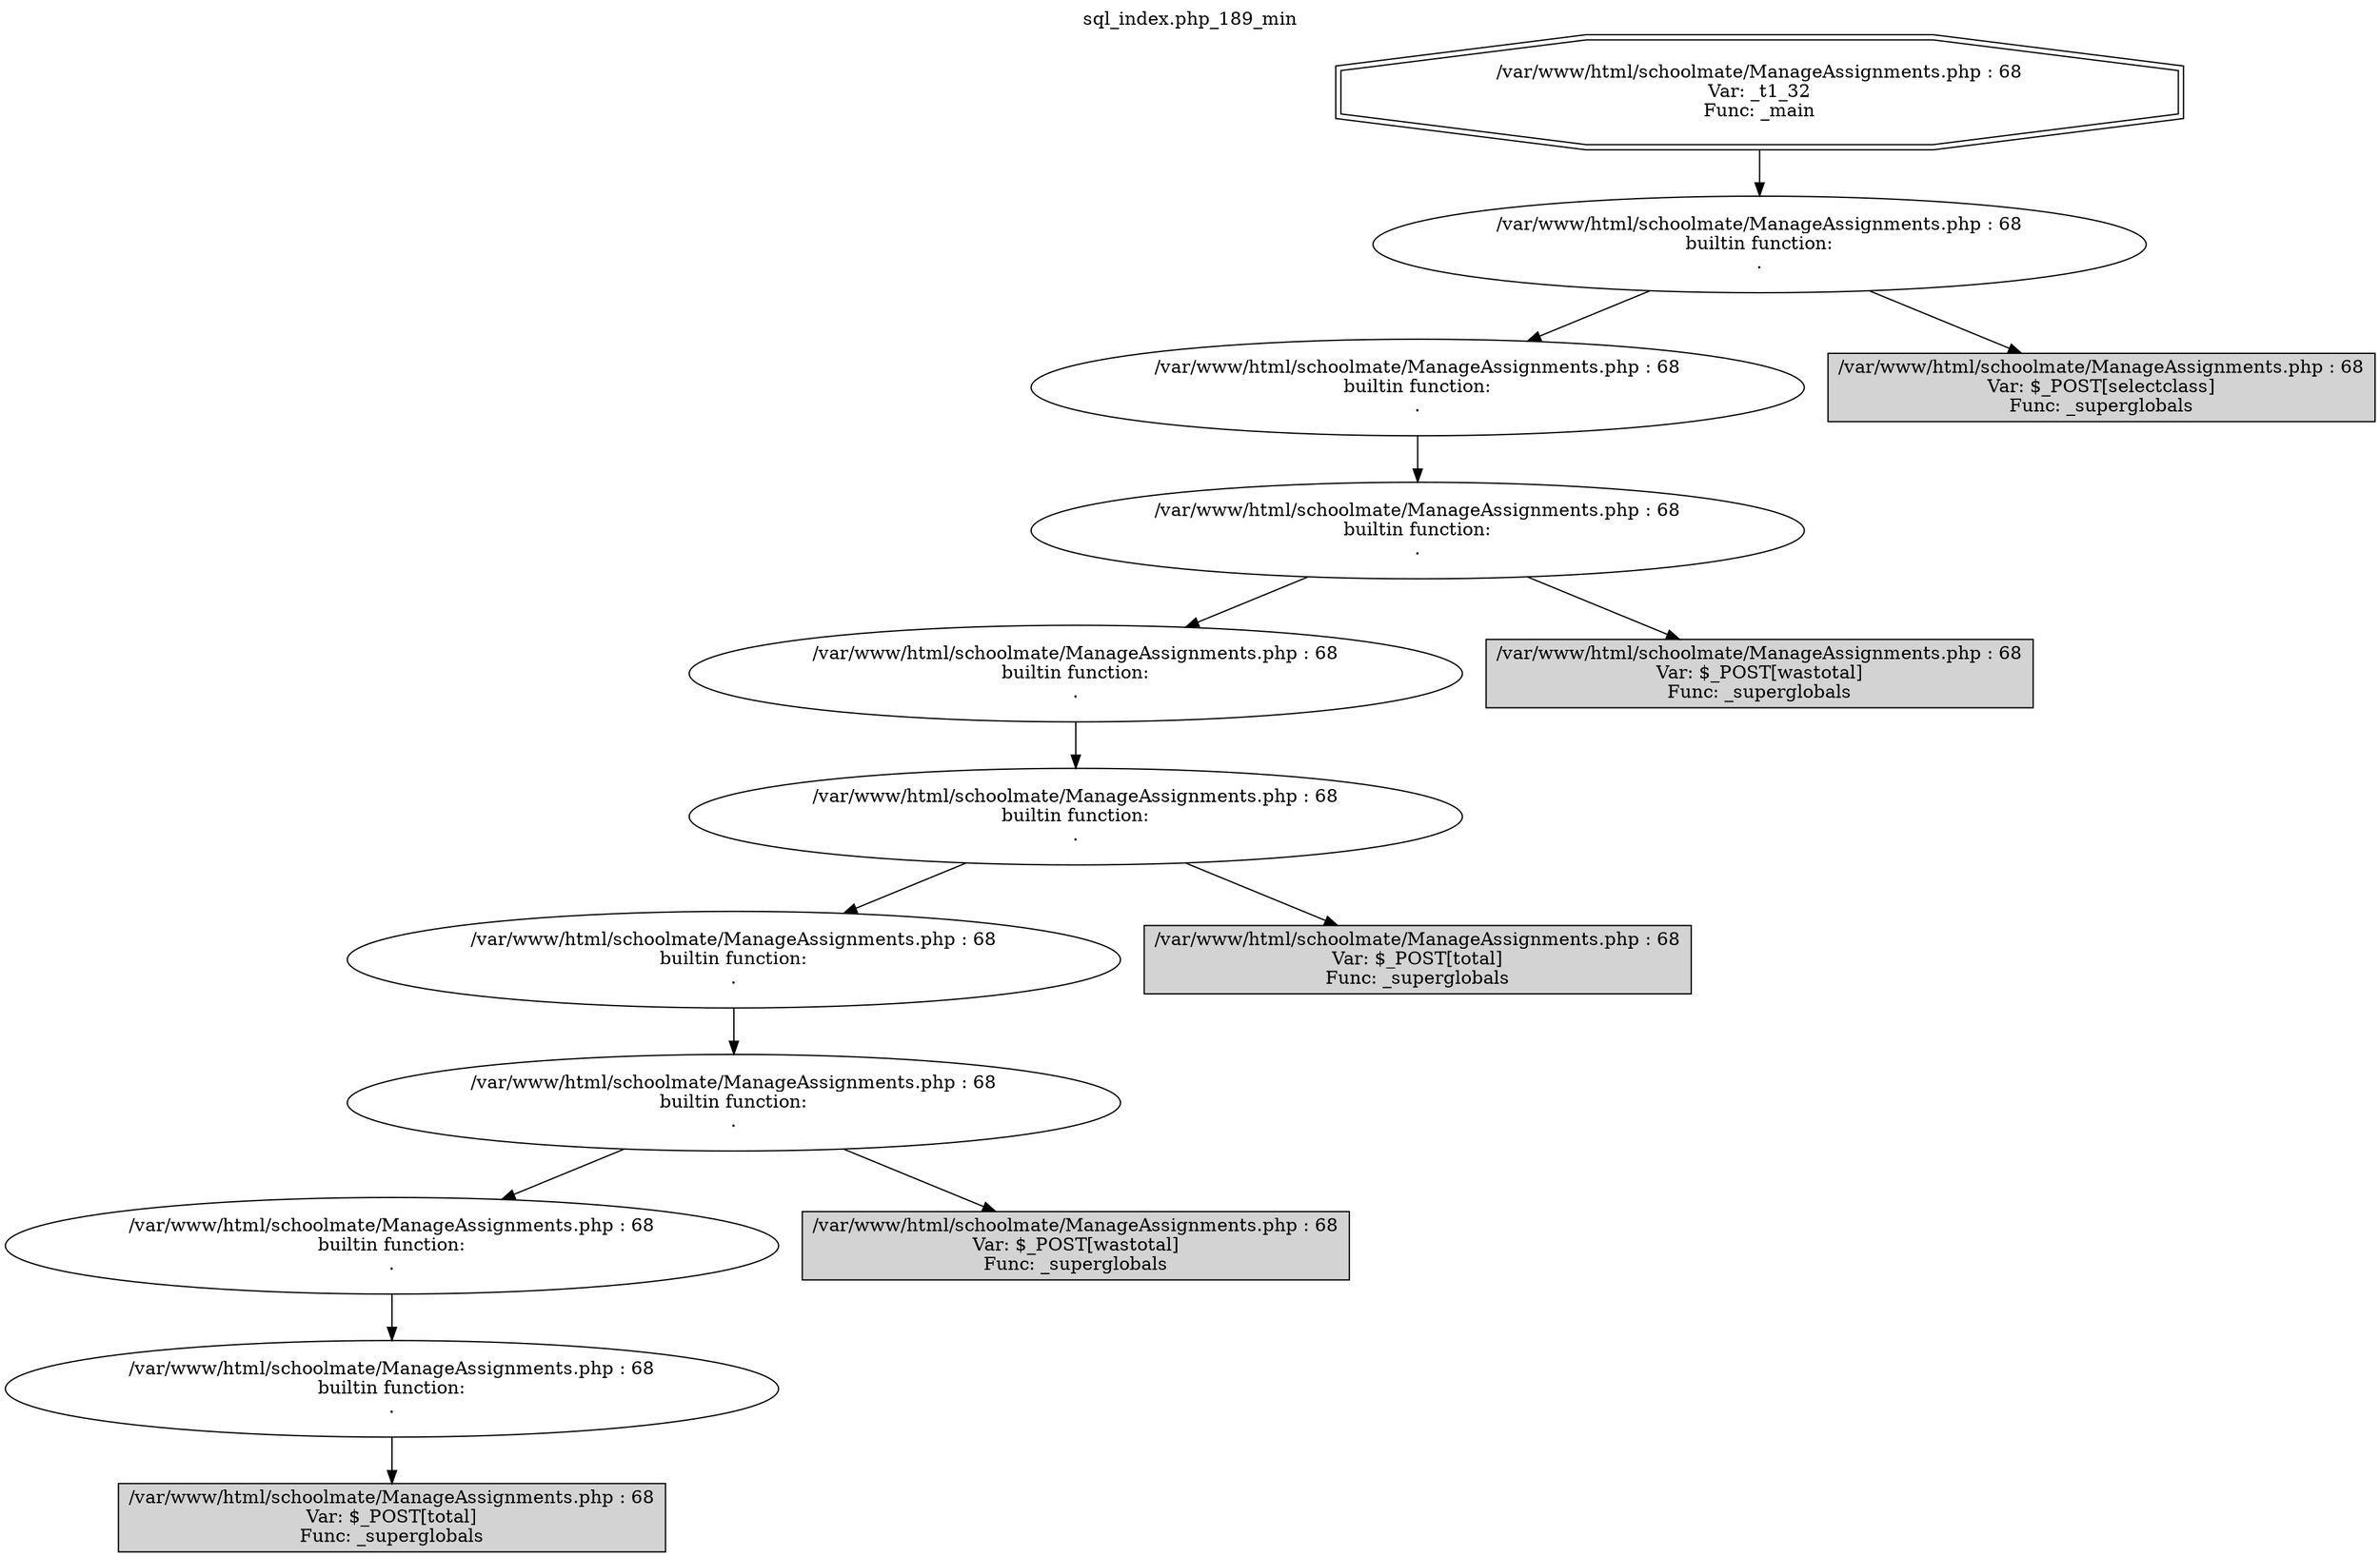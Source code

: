 digraph cfg {
  label="sql_index.php_189_min";
  labelloc=t;
  n1 [shape=doubleoctagon, label="/var/www/html/schoolmate/ManageAssignments.php : 68\nVar: _t1_32\nFunc: _main\n"];
  n2 [shape=ellipse, label="/var/www/html/schoolmate/ManageAssignments.php : 68\nbuiltin function:\n.\n"];
  n3 [shape=ellipse, label="/var/www/html/schoolmate/ManageAssignments.php : 68\nbuiltin function:\n.\n"];
  n4 [shape=ellipse, label="/var/www/html/schoolmate/ManageAssignments.php : 68\nbuiltin function:\n.\n"];
  n5 [shape=ellipse, label="/var/www/html/schoolmate/ManageAssignments.php : 68\nbuiltin function:\n.\n"];
  n6 [shape=ellipse, label="/var/www/html/schoolmate/ManageAssignments.php : 68\nbuiltin function:\n.\n"];
  n7 [shape=ellipse, label="/var/www/html/schoolmate/ManageAssignments.php : 68\nbuiltin function:\n.\n"];
  n8 [shape=ellipse, label="/var/www/html/schoolmate/ManageAssignments.php : 68\nbuiltin function:\n.\n"];
  n9 [shape=ellipse, label="/var/www/html/schoolmate/ManageAssignments.php : 68\nbuiltin function:\n.\n"];
  n10 [shape=ellipse, label="/var/www/html/schoolmate/ManageAssignments.php : 68\nbuiltin function:\n.\n"];
  n11 [shape=box, label="/var/www/html/schoolmate/ManageAssignments.php : 68\nVar: $_POST[total]\nFunc: _superglobals\n",style=filled];
  n12 [shape=box, label="/var/www/html/schoolmate/ManageAssignments.php : 68\nVar: $_POST[wastotal]\nFunc: _superglobals\n",style=filled];
  n13 [shape=box, label="/var/www/html/schoolmate/ManageAssignments.php : 68\nVar: $_POST[total]\nFunc: _superglobals\n",style=filled];
  n14 [shape=box, label="/var/www/html/schoolmate/ManageAssignments.php : 68\nVar: $_POST[wastotal]\nFunc: _superglobals\n",style=filled];
  n15 [shape=box, label="/var/www/html/schoolmate/ManageAssignments.php : 68\nVar: $_POST[selectclass]\nFunc: _superglobals\n",style=filled];
  n1 -> n2;
  n2 -> n3;
  n2 -> n15;
  n3 -> n4;
  n4 -> n5;
  n4 -> n14;
  n5 -> n6;
  n6 -> n7;
  n6 -> n13;
  n7 -> n8;
  n8 -> n9;
  n8 -> n12;
  n9 -> n10;
  n10 -> n11;
}
